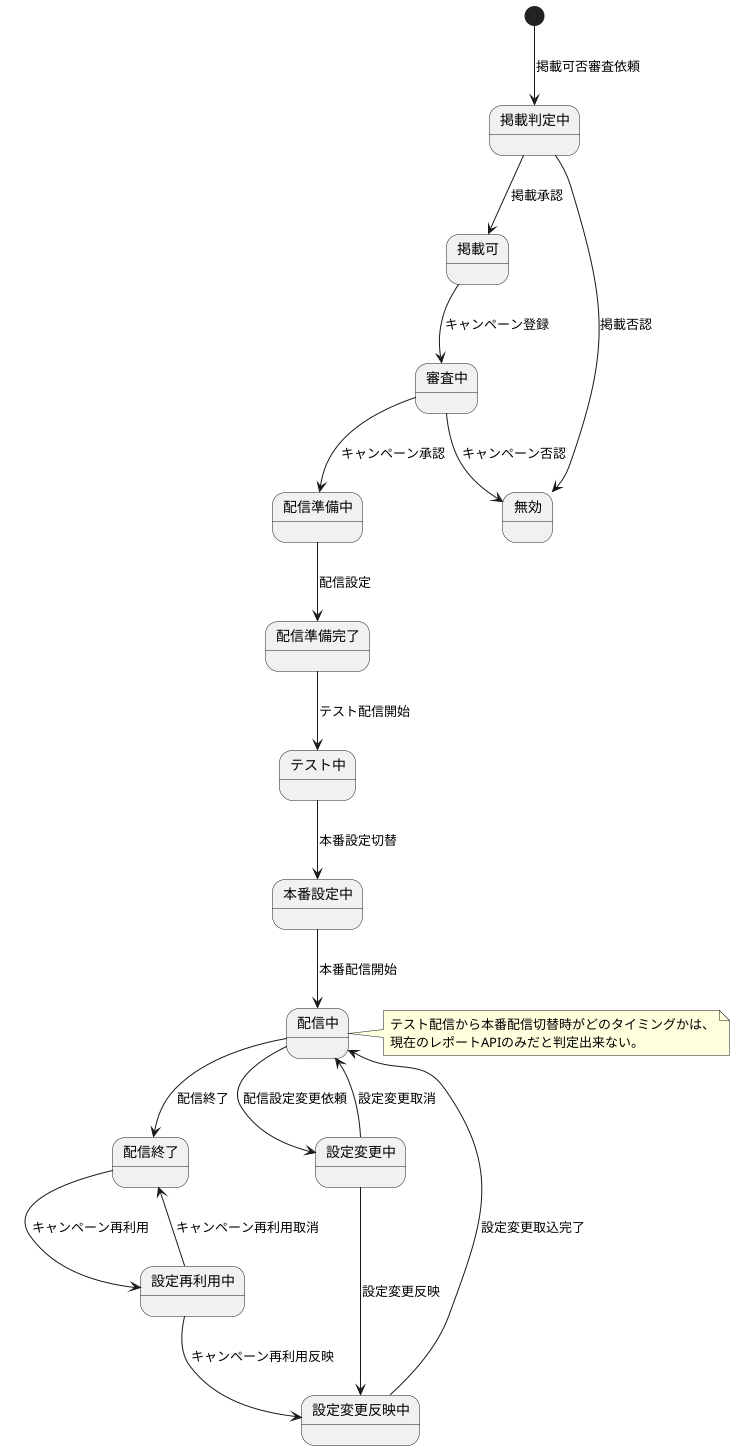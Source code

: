 @startuml

[*]            --> 掲載判定中 	  : 掲載可否審査依頼
掲載判定中     --> 掲載可     	  : 掲載承認
掲載判定中     --> 無効       	  : 掲載否認
掲載可         --> 審査中     	  : キャンペーン登録
審査中         --> 配信準備中     : キャンペーン承認
審査中         --> 無効       	  : キャンペーン否認
配信準備中     --> 配信準備完了	  : 配信設定
配信準備完了   --> テスト中       : テスト配信開始
テスト中       --> 本番設定中     : 本番設定切替
本番設定中     --> 配信中         : 本番配信開始
配信中 	       --> 配信終了   	  : 配信終了
配信中 	       --> 設定変更中	  : 配信設定変更依頼
設定変更中     --> 設定変更反映中 : 設定変更反映
設定変更中     --> 配信中         : 設定変更取消
設定変更反映中 --> 配信中         : 設定変更取込完了
配信終了       --> 設定再利用中   : キャンペーン再利用
設定再利用中   --> 設定変更反映中 : キャンペーン再利用反映
設定再利用中   --> 配信終了       : キャンペーン再利用取消

note right of 配信中 : テスト配信から本番配信切替時がどのタイミングかは、\n現在のレポートAPIのみだと判定出来ない。
                        

@enduml
